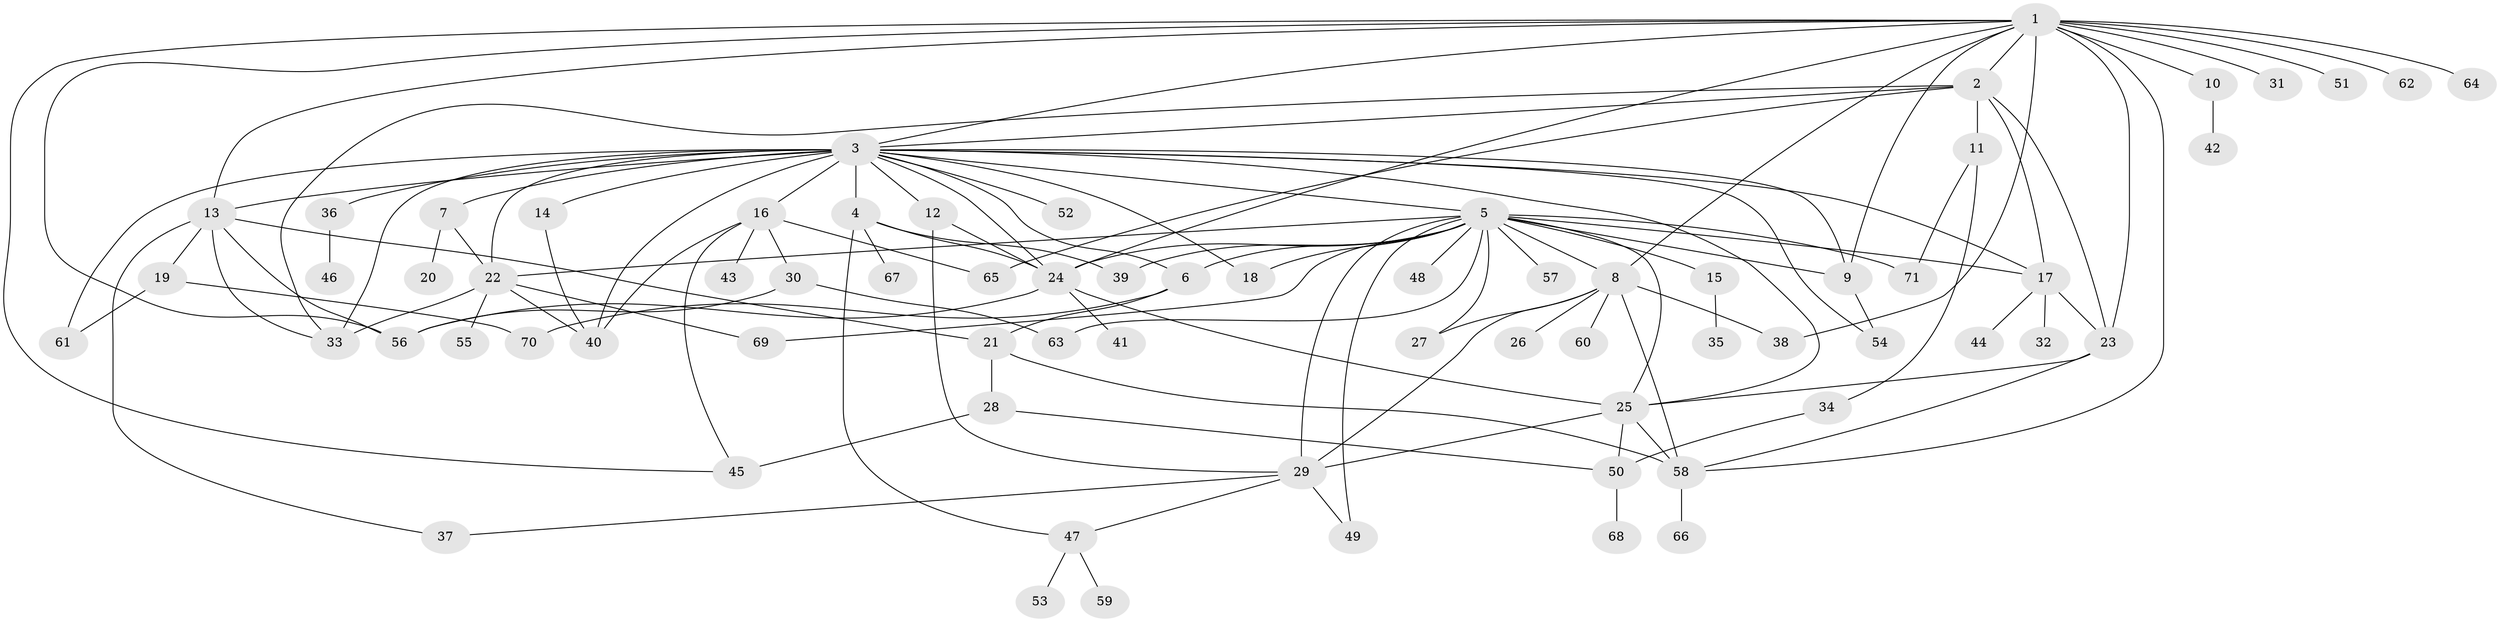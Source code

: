 // original degree distribution, {19: 0.0070921985815602835, 7: 0.02127659574468085, 48: 0.0070921985815602835, 1: 0.41843971631205673, 21: 0.0070921985815602835, 4: 0.04964539007092199, 5: 0.06382978723404255, 9: 0.02127659574468085, 2: 0.2695035460992908, 8: 0.028368794326241134, 3: 0.09929078014184398, 6: 0.0070921985815602835}
// Generated by graph-tools (version 1.1) at 2025/43/03/06/25 01:43:19]
// undirected, 71 vertices, 124 edges
graph export_dot {
graph [start="1"]
  node [color=gray90,style=filled];
  1;
  2;
  3;
  4;
  5;
  6;
  7;
  8;
  9;
  10;
  11;
  12;
  13;
  14;
  15;
  16;
  17;
  18;
  19;
  20;
  21;
  22;
  23;
  24;
  25;
  26;
  27;
  28;
  29;
  30;
  31;
  32;
  33;
  34;
  35;
  36;
  37;
  38;
  39;
  40;
  41;
  42;
  43;
  44;
  45;
  46;
  47;
  48;
  49;
  50;
  51;
  52;
  53;
  54;
  55;
  56;
  57;
  58;
  59;
  60;
  61;
  62;
  63;
  64;
  65;
  66;
  67;
  68;
  69;
  70;
  71;
  1 -- 2 [weight=1.0];
  1 -- 3 [weight=1.0];
  1 -- 8 [weight=1.0];
  1 -- 9 [weight=1.0];
  1 -- 10 [weight=1.0];
  1 -- 13 [weight=1.0];
  1 -- 23 [weight=1.0];
  1 -- 24 [weight=1.0];
  1 -- 31 [weight=1.0];
  1 -- 38 [weight=1.0];
  1 -- 45 [weight=1.0];
  1 -- 51 [weight=1.0];
  1 -- 56 [weight=1.0];
  1 -- 58 [weight=1.0];
  1 -- 62 [weight=1.0];
  1 -- 64 [weight=1.0];
  2 -- 3 [weight=1.0];
  2 -- 11 [weight=2.0];
  2 -- 17 [weight=1.0];
  2 -- 23 [weight=1.0];
  2 -- 33 [weight=1.0];
  2 -- 65 [weight=1.0];
  3 -- 4 [weight=16.0];
  3 -- 5 [weight=1.0];
  3 -- 6 [weight=1.0];
  3 -- 7 [weight=1.0];
  3 -- 9 [weight=1.0];
  3 -- 12 [weight=1.0];
  3 -- 13 [weight=2.0];
  3 -- 14 [weight=2.0];
  3 -- 16 [weight=2.0];
  3 -- 17 [weight=1.0];
  3 -- 18 [weight=1.0];
  3 -- 22 [weight=1.0];
  3 -- 24 [weight=1.0];
  3 -- 25 [weight=1.0];
  3 -- 33 [weight=2.0];
  3 -- 36 [weight=1.0];
  3 -- 40 [weight=1.0];
  3 -- 52 [weight=1.0];
  3 -- 54 [weight=1.0];
  3 -- 61 [weight=2.0];
  4 -- 24 [weight=1.0];
  4 -- 39 [weight=1.0];
  4 -- 47 [weight=1.0];
  4 -- 67 [weight=1.0];
  5 -- 6 [weight=1.0];
  5 -- 8 [weight=1.0];
  5 -- 9 [weight=1.0];
  5 -- 15 [weight=1.0];
  5 -- 17 [weight=1.0];
  5 -- 18 [weight=1.0];
  5 -- 22 [weight=1.0];
  5 -- 24 [weight=1.0];
  5 -- 25 [weight=1.0];
  5 -- 27 [weight=1.0];
  5 -- 29 [weight=1.0];
  5 -- 39 [weight=1.0];
  5 -- 48 [weight=1.0];
  5 -- 49 [weight=1.0];
  5 -- 57 [weight=1.0];
  5 -- 63 [weight=1.0];
  5 -- 69 [weight=1.0];
  5 -- 71 [weight=1.0];
  6 -- 21 [weight=1.0];
  6 -- 70 [weight=1.0];
  7 -- 20 [weight=1.0];
  7 -- 22 [weight=1.0];
  8 -- 26 [weight=1.0];
  8 -- 27 [weight=1.0];
  8 -- 29 [weight=1.0];
  8 -- 38 [weight=1.0];
  8 -- 58 [weight=1.0];
  8 -- 60 [weight=1.0];
  9 -- 54 [weight=1.0];
  10 -- 42 [weight=1.0];
  11 -- 34 [weight=1.0];
  11 -- 71 [weight=1.0];
  12 -- 24 [weight=1.0];
  12 -- 29 [weight=1.0];
  13 -- 19 [weight=1.0];
  13 -- 21 [weight=1.0];
  13 -- 33 [weight=1.0];
  13 -- 37 [weight=1.0];
  13 -- 56 [weight=1.0];
  14 -- 40 [weight=1.0];
  15 -- 35 [weight=1.0];
  16 -- 30 [weight=1.0];
  16 -- 40 [weight=1.0];
  16 -- 43 [weight=2.0];
  16 -- 45 [weight=1.0];
  16 -- 65 [weight=1.0];
  17 -- 23 [weight=2.0];
  17 -- 32 [weight=1.0];
  17 -- 44 [weight=1.0];
  19 -- 61 [weight=2.0];
  19 -- 70 [weight=1.0];
  21 -- 28 [weight=1.0];
  21 -- 58 [weight=1.0];
  22 -- 33 [weight=1.0];
  22 -- 40 [weight=1.0];
  22 -- 55 [weight=1.0];
  22 -- 69 [weight=1.0];
  23 -- 25 [weight=3.0];
  23 -- 58 [weight=1.0];
  24 -- 25 [weight=1.0];
  24 -- 41 [weight=1.0];
  24 -- 56 [weight=1.0];
  25 -- 29 [weight=1.0];
  25 -- 50 [weight=1.0];
  25 -- 58 [weight=1.0];
  28 -- 45 [weight=2.0];
  28 -- 50 [weight=1.0];
  29 -- 37 [weight=1.0];
  29 -- 47 [weight=1.0];
  29 -- 49 [weight=1.0];
  30 -- 56 [weight=1.0];
  30 -- 63 [weight=1.0];
  34 -- 50 [weight=1.0];
  36 -- 46 [weight=1.0];
  47 -- 53 [weight=1.0];
  47 -- 59 [weight=1.0];
  50 -- 68 [weight=1.0];
  58 -- 66 [weight=1.0];
}
